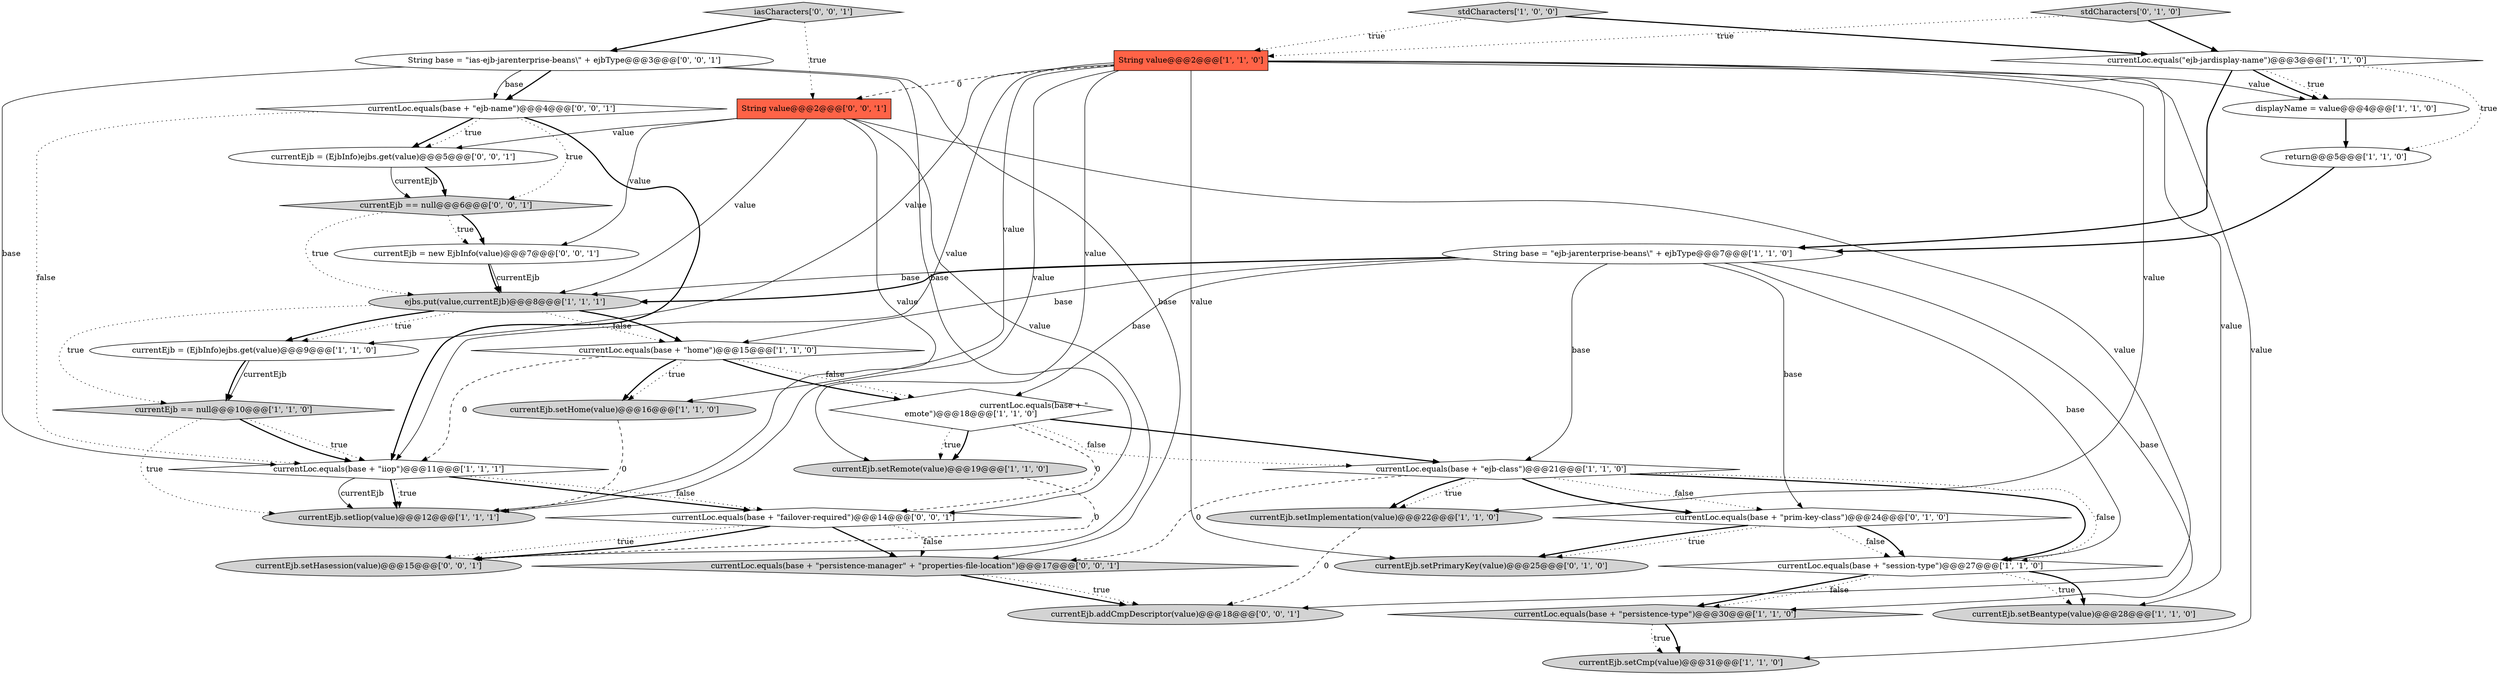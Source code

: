 digraph {
28 [style = filled, label = "currentEjb = new EjbInfo(value)@@@7@@@['0', '0', '1']", fillcolor = white, shape = ellipse image = "AAA0AAABBB3BBB"];
15 [style = filled, label = "currentEjb == null@@@10@@@['1', '1', '0']", fillcolor = lightgray, shape = diamond image = "AAA0AAABBB1BBB"];
9 [style = filled, label = "currentLoc.equals(base + \"\iiop\")@@@11@@@['1', '1', '1']", fillcolor = white, shape = diamond image = "AAA0AAABBB1BBB"];
17 [style = filled, label = "currentLoc.equals(base + \"\persistence-type\")@@@30@@@['1', '1', '0']", fillcolor = lightgray, shape = diamond image = "AAA0AAABBB1BBB"];
6 [style = filled, label = "String value@@@2@@@['1', '1', '0']", fillcolor = tomato, shape = box image = "AAA0AAABBB1BBB"];
27 [style = filled, label = "currentEjb == null@@@6@@@['0', '0', '1']", fillcolor = lightgray, shape = diamond image = "AAA0AAABBB3BBB"];
29 [style = filled, label = "currentEjb.setHasession(value)@@@15@@@['0', '0', '1']", fillcolor = lightgray, shape = ellipse image = "AAA0AAABBB3BBB"];
0 [style = filled, label = "currentEjb.setBeantype(value)@@@28@@@['1', '1', '0']", fillcolor = lightgray, shape = ellipse image = "AAA0AAABBB1BBB"];
11 [style = filled, label = "currentEjb.setCmp(value)@@@31@@@['1', '1', '0']", fillcolor = lightgray, shape = ellipse image = "AAA0AAABBB1BBB"];
26 [style = filled, label = "currentEjb = (EjbInfo)ejbs.get(value)@@@5@@@['0', '0', '1']", fillcolor = white, shape = ellipse image = "AAA0AAABBB3BBB"];
24 [style = filled, label = "String base = \"\ias-ejb-jar\enterprise-beans\\\" + ejbType@@@3@@@['0', '0', '1']", fillcolor = white, shape = ellipse image = "AAA0AAABBB3BBB"];
12 [style = filled, label = "displayName = value@@@4@@@['1', '1', '0']", fillcolor = white, shape = ellipse image = "AAA0AAABBB1BBB"];
10 [style = filled, label = "currentLoc.equals(base + \"\session-type\")@@@27@@@['1', '1', '0']", fillcolor = white, shape = diamond image = "AAA0AAABBB1BBB"];
33 [style = filled, label = "currentEjb.addCmpDescriptor(value)@@@18@@@['0', '0', '1']", fillcolor = lightgray, shape = ellipse image = "AAA0AAABBB3BBB"];
1 [style = filled, label = "currentLoc.equals(base + \"\remote\")@@@18@@@['1', '1', '0']", fillcolor = white, shape = diamond image = "AAA0AAABBB1BBB"];
13 [style = filled, label = "stdCharacters['1', '0', '0']", fillcolor = lightgray, shape = diamond image = "AAA0AAABBB1BBB"];
2 [style = filled, label = "currentLoc.equals(base + \"\home\")@@@15@@@['1', '1', '0']", fillcolor = white, shape = diamond image = "AAA0AAABBB1BBB"];
7 [style = filled, label = "currentEjb.setRemote(value)@@@19@@@['1', '1', '0']", fillcolor = lightgray, shape = ellipse image = "AAA0AAABBB1BBB"];
4 [style = filled, label = "return@@@5@@@['1', '1', '0']", fillcolor = white, shape = ellipse image = "AAA0AAABBB1BBB"];
21 [style = filled, label = "currentEjb.setPrimaryKey(value)@@@25@@@['0', '1', '0']", fillcolor = lightgray, shape = ellipse image = "AAA1AAABBB2BBB"];
22 [style = filled, label = "currentLoc.equals(base + \"\prim-key-class\")@@@24@@@['0', '1', '0']", fillcolor = white, shape = diamond image = "AAA1AAABBB2BBB"];
19 [style = filled, label = "currentEjb.setImplementation(value)@@@22@@@['1', '1', '0']", fillcolor = lightgray, shape = ellipse image = "AAA0AAABBB1BBB"];
20 [style = filled, label = "currentLoc.equals(\"\ejb-jar\display-name\")@@@3@@@['1', '1', '0']", fillcolor = white, shape = diamond image = "AAA0AAABBB1BBB"];
5 [style = filled, label = "ejbs.put(value,currentEjb)@@@8@@@['1', '1', '1']", fillcolor = lightgray, shape = ellipse image = "AAA0AAABBB1BBB"];
30 [style = filled, label = "currentLoc.equals(base + \"\failover-required\")@@@14@@@['0', '0', '1']", fillcolor = white, shape = diamond image = "AAA0AAABBB3BBB"];
25 [style = filled, label = "iasCharacters['0', '0', '1']", fillcolor = lightgray, shape = diamond image = "AAA0AAABBB3BBB"];
32 [style = filled, label = "currentLoc.equals(base + \"\persistence-manager\" + \"\properties-file-location\")@@@17@@@['0', '0', '1']", fillcolor = lightgray, shape = diamond image = "AAA0AAABBB3BBB"];
14 [style = filled, label = "currentEjb = (EjbInfo)ejbs.get(value)@@@9@@@['1', '1', '0']", fillcolor = white, shape = ellipse image = "AAA0AAABBB1BBB"];
8 [style = filled, label = "currentLoc.equals(base + \"\ejb-class\")@@@21@@@['1', '1', '0']", fillcolor = white, shape = diamond image = "AAA0AAABBB1BBB"];
31 [style = filled, label = "currentLoc.equals(base + \"\ejb-name\")@@@4@@@['0', '0', '1']", fillcolor = white, shape = diamond image = "AAA0AAABBB3BBB"];
3 [style = filled, label = "currentEjb.setHome(value)@@@16@@@['1', '1', '0']", fillcolor = lightgray, shape = ellipse image = "AAA0AAABBB1BBB"];
23 [style = filled, label = "stdCharacters['0', '1', '0']", fillcolor = lightgray, shape = diamond image = "AAA0AAABBB2BBB"];
34 [style = filled, label = "String value@@@2@@@['0', '0', '1']", fillcolor = tomato, shape = box image = "AAA0AAABBB3BBB"];
18 [style = filled, label = "String base = \"\ejb-jar\enterprise-beans\\\" + ejbType@@@7@@@['1', '1', '0']", fillcolor = white, shape = ellipse image = "AAA0AAABBB1BBB"];
16 [style = filled, label = "currentEjb.setIiop(value)@@@12@@@['1', '1', '1']", fillcolor = lightgray, shape = ellipse image = "AAA0AAABBB1BBB"];
5->14 [style = dotted, label="true"];
5->14 [style = bold, label=""];
2->1 [style = dotted, label="false"];
18->10 [style = solid, label="base"];
34->29 [style = solid, label="value"];
19->33 [style = dashed, label="0"];
6->0 [style = solid, label="value"];
9->30 [style = bold, label=""];
8->19 [style = dotted, label="true"];
2->1 [style = bold, label=""];
6->34 [style = dashed, label="0"];
24->30 [style = solid, label="base"];
15->9 [style = dotted, label="true"];
13->20 [style = bold, label=""];
27->28 [style = dotted, label="true"];
22->10 [style = dotted, label="false"];
24->31 [style = solid, label="base"];
1->8 [style = dotted, label="false"];
9->16 [style = solid, label="currentEjb"];
2->3 [style = dotted, label="true"];
15->9 [style = bold, label=""];
10->17 [style = bold, label=""];
31->9 [style = dotted, label="false"];
27->28 [style = bold, label=""];
3->16 [style = dashed, label="0"];
20->18 [style = bold, label=""];
26->27 [style = solid, label="currentEjb"];
6->19 [style = solid, label="value"];
9->16 [style = bold, label=""];
1->7 [style = dotted, label="true"];
1->8 [style = bold, label=""];
2->9 [style = dashed, label="0"];
31->27 [style = dotted, label="true"];
10->17 [style = dotted, label="false"];
30->29 [style = dotted, label="true"];
10->0 [style = dotted, label="true"];
31->26 [style = bold, label=""];
34->5 [style = solid, label="value"];
30->32 [style = dotted, label="false"];
2->3 [style = bold, label=""];
25->34 [style = dotted, label="true"];
6->11 [style = solid, label="value"];
31->26 [style = dotted, label="true"];
8->22 [style = bold, label=""];
17->11 [style = bold, label=""];
6->3 [style = solid, label="value"];
6->14 [style = solid, label="value"];
17->11 [style = dotted, label="true"];
6->7 [style = solid, label="value"];
22->21 [style = bold, label=""];
32->33 [style = bold, label=""];
22->10 [style = bold, label=""];
20->12 [style = bold, label=""];
8->10 [style = bold, label=""];
8->19 [style = bold, label=""];
9->30 [style = dotted, label="false"];
13->6 [style = dotted, label="true"];
23->6 [style = dotted, label="true"];
1->30 [style = dashed, label="0"];
27->5 [style = dotted, label="true"];
12->4 [style = bold, label=""];
18->22 [style = solid, label="base"];
5->15 [style = dotted, label="true"];
32->33 [style = dotted, label="true"];
18->5 [style = solid, label="base"];
20->12 [style = dotted, label="true"];
24->9 [style = solid, label="base"];
28->5 [style = solid, label="currentEjb"];
6->21 [style = solid, label="value"];
24->31 [style = bold, label=""];
8->32 [style = dashed, label="0"];
23->20 [style = bold, label=""];
30->32 [style = bold, label=""];
34->33 [style = solid, label="value"];
6->9 [style = solid, label="value"];
28->5 [style = bold, label=""];
9->16 [style = dotted, label="true"];
15->16 [style = dotted, label="true"];
1->7 [style = bold, label=""];
5->2 [style = dotted, label="false"];
14->15 [style = bold, label=""];
10->0 [style = bold, label=""];
4->18 [style = bold, label=""];
34->26 [style = solid, label="value"];
22->21 [style = dotted, label="true"];
5->2 [style = bold, label=""];
14->15 [style = solid, label="currentEjb"];
6->12 [style = solid, label="value"];
7->29 [style = dashed, label="0"];
24->32 [style = solid, label="base"];
18->2 [style = solid, label="base"];
18->8 [style = solid, label="base"];
31->9 [style = bold, label=""];
25->24 [style = bold, label=""];
8->10 [style = dotted, label="false"];
18->5 [style = bold, label=""];
8->22 [style = dotted, label="false"];
18->1 [style = solid, label="base"];
34->28 [style = solid, label="value"];
26->27 [style = bold, label=""];
18->17 [style = solid, label="base"];
34->16 [style = solid, label="value"];
20->4 [style = dotted, label="true"];
6->16 [style = solid, label="value"];
30->29 [style = bold, label=""];
}
